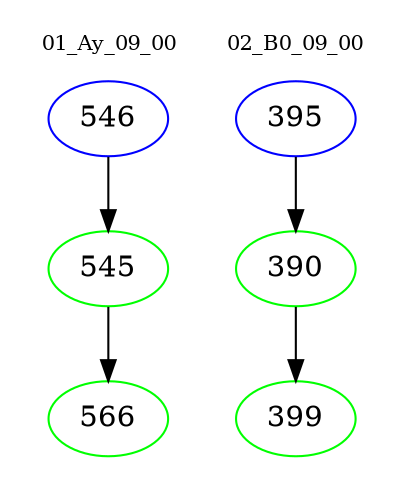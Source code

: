 digraph{
subgraph cluster_0 {
color = white
label = "01_Ay_09_00";
fontsize=10;
T0_546 [label="546", color="blue"]
T0_546 -> T0_545 [color="black"]
T0_545 [label="545", color="green"]
T0_545 -> T0_566 [color="black"]
T0_566 [label="566", color="green"]
}
subgraph cluster_1 {
color = white
label = "02_B0_09_00";
fontsize=10;
T1_395 [label="395", color="blue"]
T1_395 -> T1_390 [color="black"]
T1_390 [label="390", color="green"]
T1_390 -> T1_399 [color="black"]
T1_399 [label="399", color="green"]
}
}
